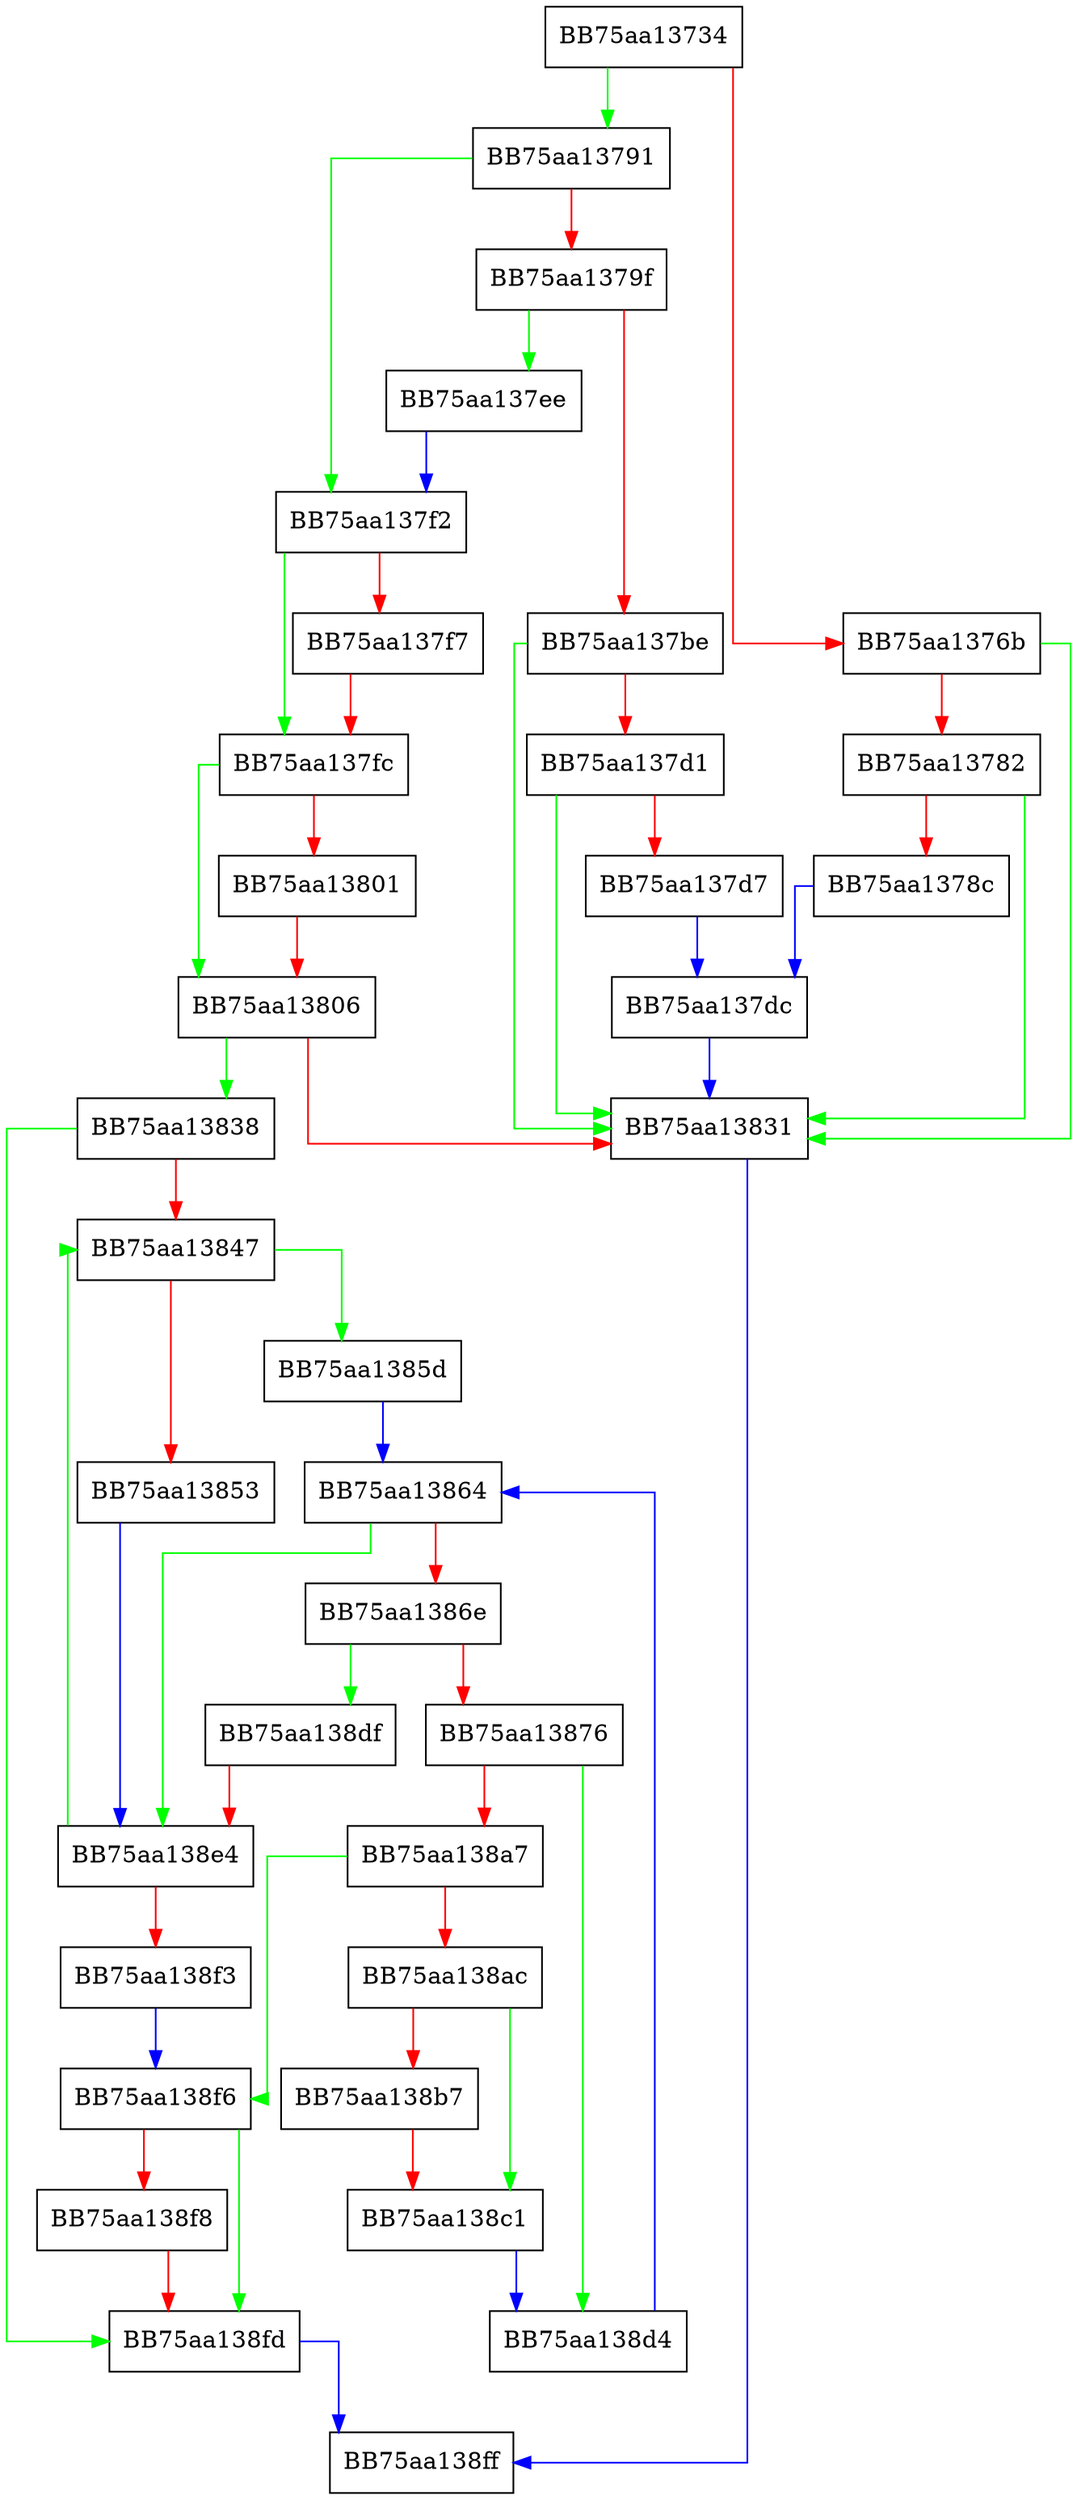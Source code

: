 digraph GetXrefs {
  node [shape="box"];
  graph [splines=ortho];
  BB75aa13734 -> BB75aa13791 [color="green"];
  BB75aa13734 -> BB75aa1376b [color="red"];
  BB75aa1376b -> BB75aa13831 [color="green"];
  BB75aa1376b -> BB75aa13782 [color="red"];
  BB75aa13782 -> BB75aa13831 [color="green"];
  BB75aa13782 -> BB75aa1378c [color="red"];
  BB75aa1378c -> BB75aa137dc [color="blue"];
  BB75aa13791 -> BB75aa137f2 [color="green"];
  BB75aa13791 -> BB75aa1379f [color="red"];
  BB75aa1379f -> BB75aa137ee [color="green"];
  BB75aa1379f -> BB75aa137be [color="red"];
  BB75aa137be -> BB75aa13831 [color="green"];
  BB75aa137be -> BB75aa137d1 [color="red"];
  BB75aa137d1 -> BB75aa13831 [color="green"];
  BB75aa137d1 -> BB75aa137d7 [color="red"];
  BB75aa137d7 -> BB75aa137dc [color="blue"];
  BB75aa137dc -> BB75aa13831 [color="blue"];
  BB75aa137ee -> BB75aa137f2 [color="blue"];
  BB75aa137f2 -> BB75aa137fc [color="green"];
  BB75aa137f2 -> BB75aa137f7 [color="red"];
  BB75aa137f7 -> BB75aa137fc [color="red"];
  BB75aa137fc -> BB75aa13806 [color="green"];
  BB75aa137fc -> BB75aa13801 [color="red"];
  BB75aa13801 -> BB75aa13806 [color="red"];
  BB75aa13806 -> BB75aa13838 [color="green"];
  BB75aa13806 -> BB75aa13831 [color="red"];
  BB75aa13831 -> BB75aa138ff [color="blue"];
  BB75aa13838 -> BB75aa138fd [color="green"];
  BB75aa13838 -> BB75aa13847 [color="red"];
  BB75aa13847 -> BB75aa1385d [color="green"];
  BB75aa13847 -> BB75aa13853 [color="red"];
  BB75aa13853 -> BB75aa138e4 [color="blue"];
  BB75aa1385d -> BB75aa13864 [color="blue"];
  BB75aa13864 -> BB75aa138e4 [color="green"];
  BB75aa13864 -> BB75aa1386e [color="red"];
  BB75aa1386e -> BB75aa138df [color="green"];
  BB75aa1386e -> BB75aa13876 [color="red"];
  BB75aa13876 -> BB75aa138d4 [color="green"];
  BB75aa13876 -> BB75aa138a7 [color="red"];
  BB75aa138a7 -> BB75aa138f6 [color="green"];
  BB75aa138a7 -> BB75aa138ac [color="red"];
  BB75aa138ac -> BB75aa138c1 [color="green"];
  BB75aa138ac -> BB75aa138b7 [color="red"];
  BB75aa138b7 -> BB75aa138c1 [color="red"];
  BB75aa138c1 -> BB75aa138d4 [color="blue"];
  BB75aa138d4 -> BB75aa13864 [color="blue"];
  BB75aa138df -> BB75aa138e4 [color="red"];
  BB75aa138e4 -> BB75aa13847 [color="green"];
  BB75aa138e4 -> BB75aa138f3 [color="red"];
  BB75aa138f3 -> BB75aa138f6 [color="blue"];
  BB75aa138f6 -> BB75aa138fd [color="green"];
  BB75aa138f6 -> BB75aa138f8 [color="red"];
  BB75aa138f8 -> BB75aa138fd [color="red"];
  BB75aa138fd -> BB75aa138ff [color="blue"];
}